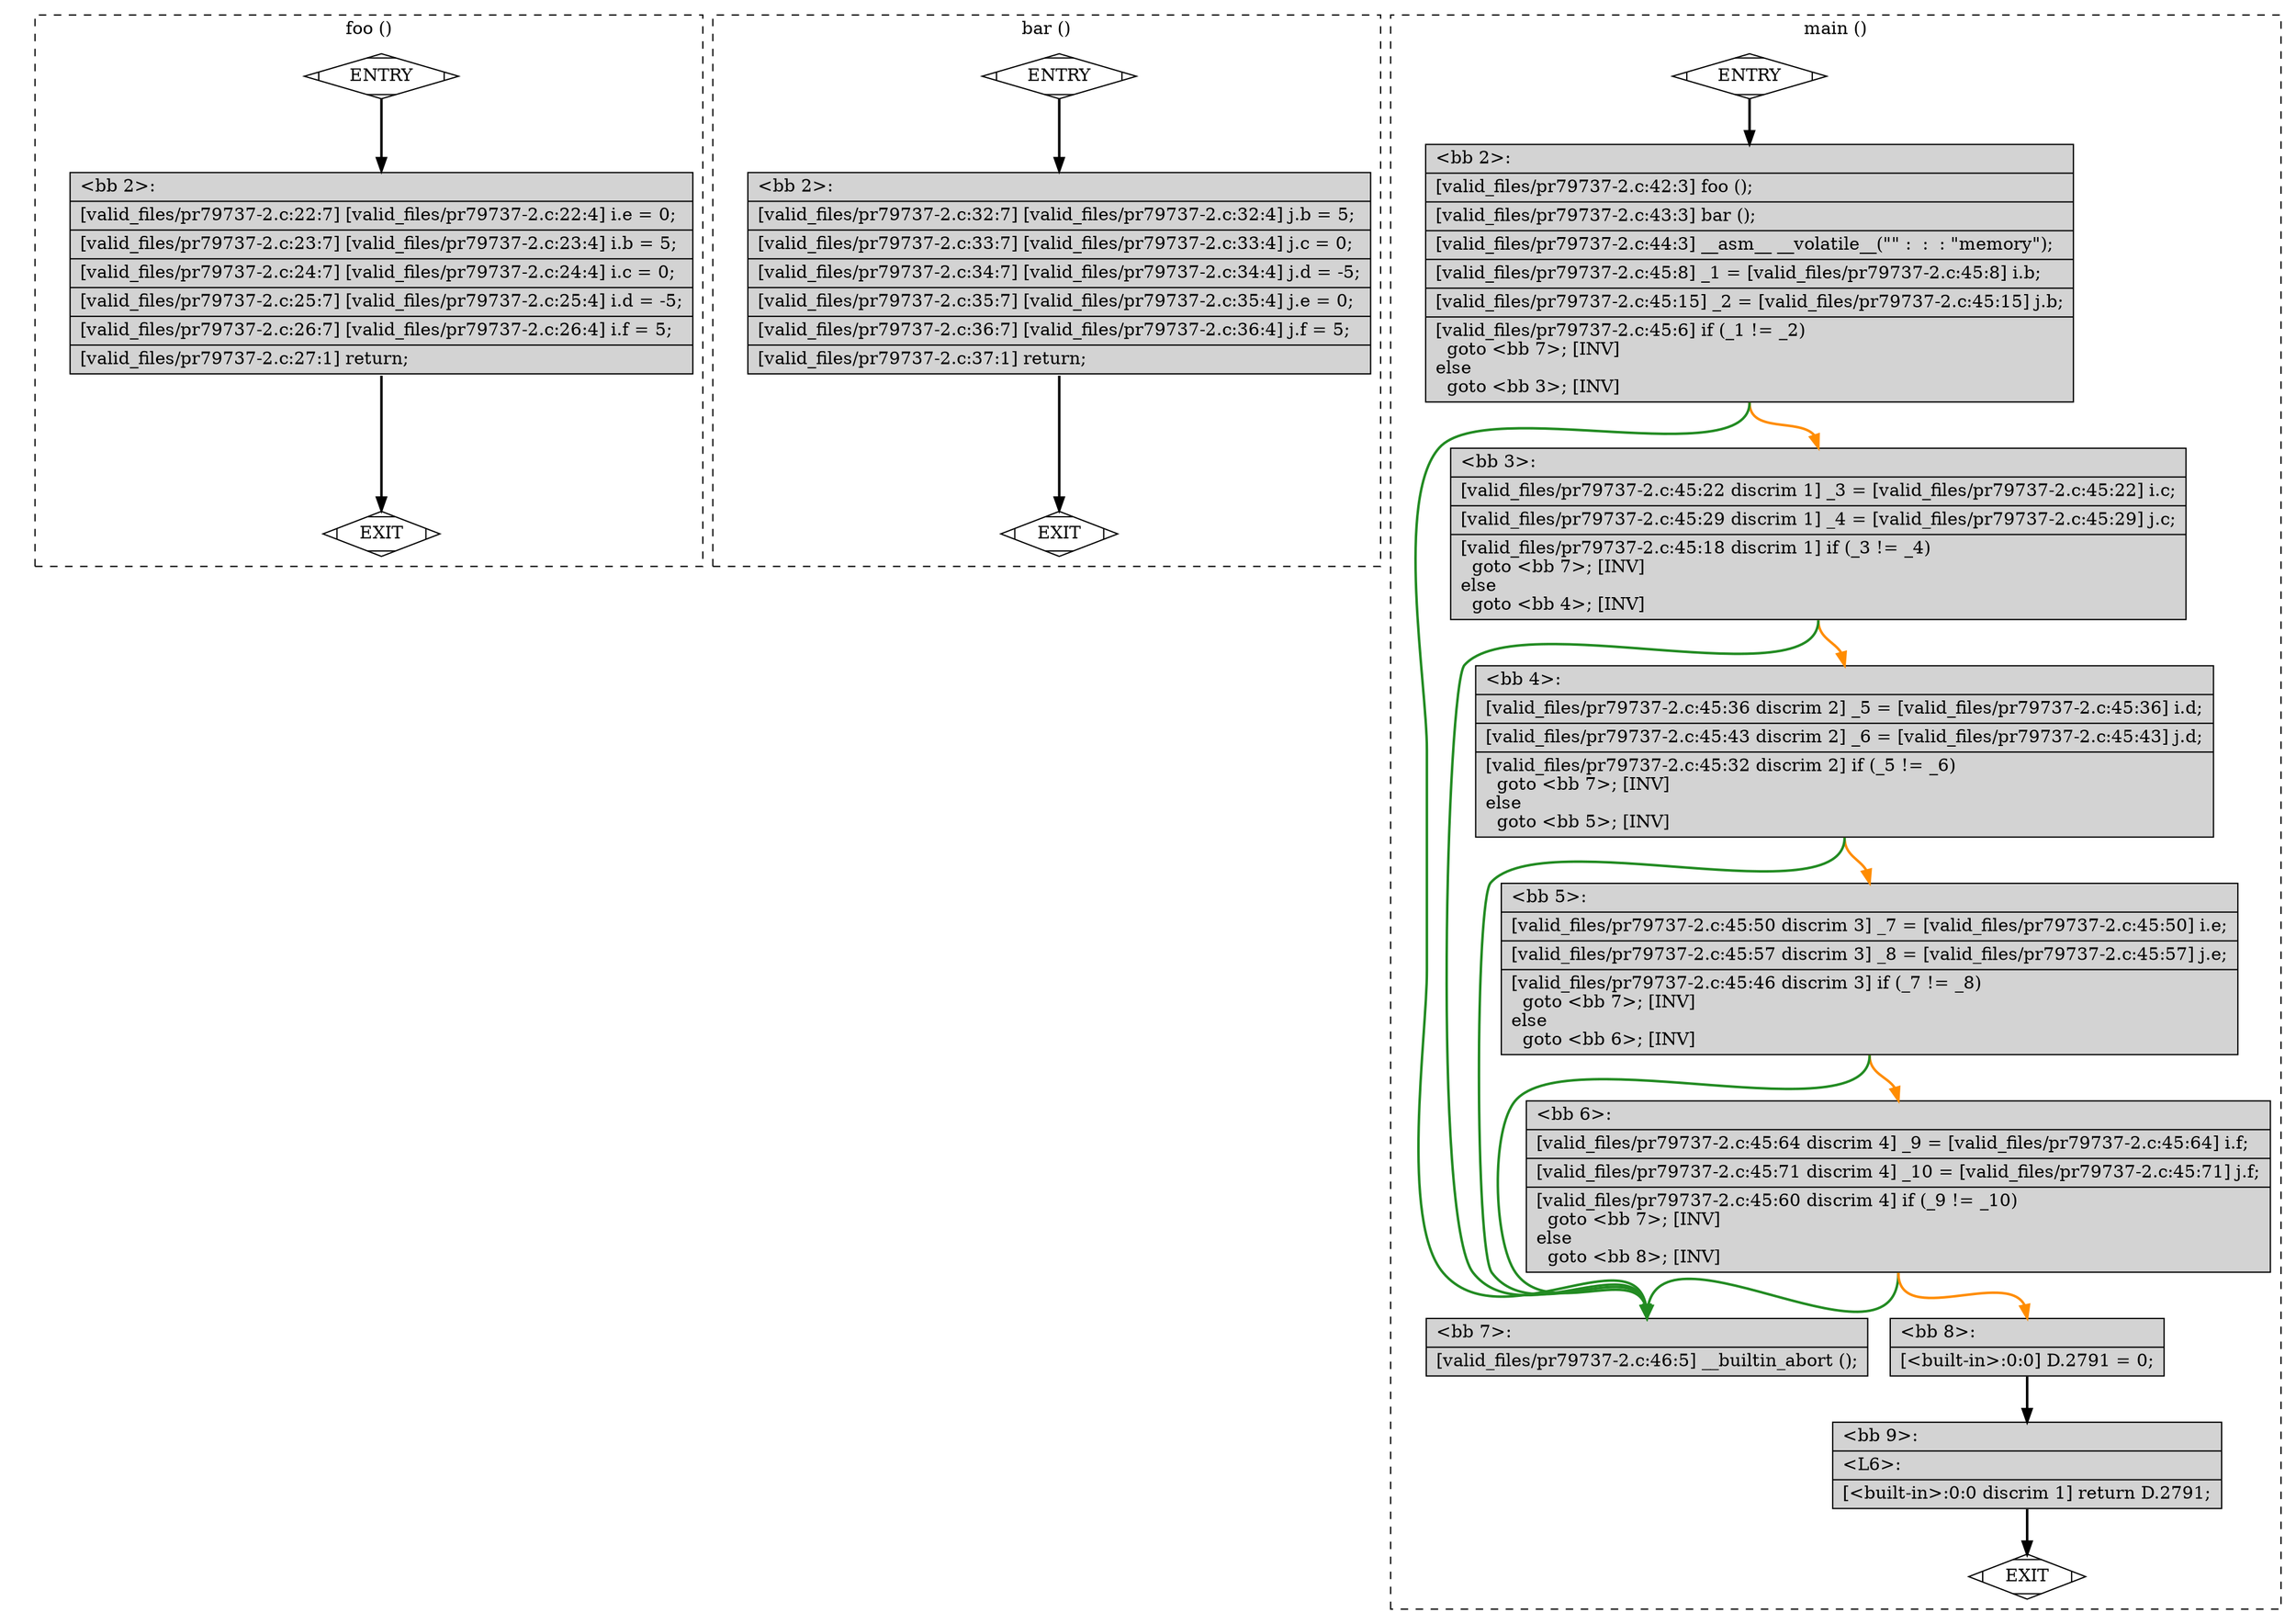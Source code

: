 digraph "a-pr79737-2.c.015t.cfg" {
overlap=false;
subgraph "cluster_foo" {
	style="dashed";
	color="black";
	label="foo ()";
	fn_0_basic_block_0 [shape=Mdiamond,style=filled,fillcolor=white,label="ENTRY"];

	fn_0_basic_block_1 [shape=Mdiamond,style=filled,fillcolor=white,label="EXIT"];

	fn_0_basic_block_2 [shape=record,style=filled,fillcolor=lightgrey,label="{\<bb\ 2\>:\l\
|[valid_files/pr79737-2.c:22:7]\ [valid_files/pr79737-2.c:22:4]\ i.e\ =\ 0;\l\
|[valid_files/pr79737-2.c:23:7]\ [valid_files/pr79737-2.c:23:4]\ i.b\ =\ 5;\l\
|[valid_files/pr79737-2.c:24:7]\ [valid_files/pr79737-2.c:24:4]\ i.c\ =\ 0;\l\
|[valid_files/pr79737-2.c:25:7]\ [valid_files/pr79737-2.c:25:4]\ i.d\ =\ -5;\l\
|[valid_files/pr79737-2.c:26:7]\ [valid_files/pr79737-2.c:26:4]\ i.f\ =\ 5;\l\
|[valid_files/pr79737-2.c:27:1]\ return;\l\
}"];

	fn_0_basic_block_0:s -> fn_0_basic_block_2:n [style="solid,bold",color=black,weight=100,constraint=true];
	fn_0_basic_block_2:s -> fn_0_basic_block_1:n [style="solid,bold",color=black,weight=10,constraint=true];
	fn_0_basic_block_0:s -> fn_0_basic_block_1:n [style="invis",constraint=true];
}
subgraph "cluster_bar" {
	style="dashed";
	color="black";
	label="bar ()";
	fn_1_basic_block_0 [shape=Mdiamond,style=filled,fillcolor=white,label="ENTRY"];

	fn_1_basic_block_1 [shape=Mdiamond,style=filled,fillcolor=white,label="EXIT"];

	fn_1_basic_block_2 [shape=record,style=filled,fillcolor=lightgrey,label="{\<bb\ 2\>:\l\
|[valid_files/pr79737-2.c:32:7]\ [valid_files/pr79737-2.c:32:4]\ j.b\ =\ 5;\l\
|[valid_files/pr79737-2.c:33:7]\ [valid_files/pr79737-2.c:33:4]\ j.c\ =\ 0;\l\
|[valid_files/pr79737-2.c:34:7]\ [valid_files/pr79737-2.c:34:4]\ j.d\ =\ -5;\l\
|[valid_files/pr79737-2.c:35:7]\ [valid_files/pr79737-2.c:35:4]\ j.e\ =\ 0;\l\
|[valid_files/pr79737-2.c:36:7]\ [valid_files/pr79737-2.c:36:4]\ j.f\ =\ 5;\l\
|[valid_files/pr79737-2.c:37:1]\ return;\l\
}"];

	fn_1_basic_block_0:s -> fn_1_basic_block_2:n [style="solid,bold",color=black,weight=100,constraint=true];
	fn_1_basic_block_2:s -> fn_1_basic_block_1:n [style="solid,bold",color=black,weight=10,constraint=true];
	fn_1_basic_block_0:s -> fn_1_basic_block_1:n [style="invis",constraint=true];
}
subgraph "cluster_main" {
	style="dashed";
	color="black";
	label="main ()";
	fn_2_basic_block_0 [shape=Mdiamond,style=filled,fillcolor=white,label="ENTRY"];

	fn_2_basic_block_1 [shape=Mdiamond,style=filled,fillcolor=white,label="EXIT"];

	fn_2_basic_block_2 [shape=record,style=filled,fillcolor=lightgrey,label="{\<bb\ 2\>:\l\
|[valid_files/pr79737-2.c:42:3]\ foo\ ();\l\
|[valid_files/pr79737-2.c:43:3]\ bar\ ();\l\
|[valid_files/pr79737-2.c:44:3]\ __asm__\ __volatile__(\"\"\ :\ \ :\ \ :\ \"memory\");\l\
|[valid_files/pr79737-2.c:45:8]\ _1\ =\ [valid_files/pr79737-2.c:45:8]\ i.b;\l\
|[valid_files/pr79737-2.c:45:15]\ _2\ =\ [valid_files/pr79737-2.c:45:15]\ j.b;\l\
|[valid_files/pr79737-2.c:45:6]\ if\ (_1\ !=\ _2)\l\
\ \ goto\ \<bb\ 7\>;\ [INV]\l\
else\l\
\ \ goto\ \<bb\ 3\>;\ [INV]\l\
}"];

	fn_2_basic_block_3 [shape=record,style=filled,fillcolor=lightgrey,label="{\<bb\ 3\>:\l\
|[valid_files/pr79737-2.c:45:22\ discrim\ 1]\ _3\ =\ [valid_files/pr79737-2.c:45:22]\ i.c;\l\
|[valid_files/pr79737-2.c:45:29\ discrim\ 1]\ _4\ =\ [valid_files/pr79737-2.c:45:29]\ j.c;\l\
|[valid_files/pr79737-2.c:45:18\ discrim\ 1]\ if\ (_3\ !=\ _4)\l\
\ \ goto\ \<bb\ 7\>;\ [INV]\l\
else\l\
\ \ goto\ \<bb\ 4\>;\ [INV]\l\
}"];

	fn_2_basic_block_4 [shape=record,style=filled,fillcolor=lightgrey,label="{\<bb\ 4\>:\l\
|[valid_files/pr79737-2.c:45:36\ discrim\ 2]\ _5\ =\ [valid_files/pr79737-2.c:45:36]\ i.d;\l\
|[valid_files/pr79737-2.c:45:43\ discrim\ 2]\ _6\ =\ [valid_files/pr79737-2.c:45:43]\ j.d;\l\
|[valid_files/pr79737-2.c:45:32\ discrim\ 2]\ if\ (_5\ !=\ _6)\l\
\ \ goto\ \<bb\ 7\>;\ [INV]\l\
else\l\
\ \ goto\ \<bb\ 5\>;\ [INV]\l\
}"];

	fn_2_basic_block_5 [shape=record,style=filled,fillcolor=lightgrey,label="{\<bb\ 5\>:\l\
|[valid_files/pr79737-2.c:45:50\ discrim\ 3]\ _7\ =\ [valid_files/pr79737-2.c:45:50]\ i.e;\l\
|[valid_files/pr79737-2.c:45:57\ discrim\ 3]\ _8\ =\ [valid_files/pr79737-2.c:45:57]\ j.e;\l\
|[valid_files/pr79737-2.c:45:46\ discrim\ 3]\ if\ (_7\ !=\ _8)\l\
\ \ goto\ \<bb\ 7\>;\ [INV]\l\
else\l\
\ \ goto\ \<bb\ 6\>;\ [INV]\l\
}"];

	fn_2_basic_block_6 [shape=record,style=filled,fillcolor=lightgrey,label="{\<bb\ 6\>:\l\
|[valid_files/pr79737-2.c:45:64\ discrim\ 4]\ _9\ =\ [valid_files/pr79737-2.c:45:64]\ i.f;\l\
|[valid_files/pr79737-2.c:45:71\ discrim\ 4]\ _10\ =\ [valid_files/pr79737-2.c:45:71]\ j.f;\l\
|[valid_files/pr79737-2.c:45:60\ discrim\ 4]\ if\ (_9\ !=\ _10)\l\
\ \ goto\ \<bb\ 7\>;\ [INV]\l\
else\l\
\ \ goto\ \<bb\ 8\>;\ [INV]\l\
}"];

	fn_2_basic_block_7 [shape=record,style=filled,fillcolor=lightgrey,label="{\<bb\ 7\>:\l\
|[valid_files/pr79737-2.c:46:5]\ __builtin_abort\ ();\l\
}"];

	fn_2_basic_block_8 [shape=record,style=filled,fillcolor=lightgrey,label="{\<bb\ 8\>:\l\
|[\<built-in\>:0:0]\ D.2791\ =\ 0;\l\
}"];

	fn_2_basic_block_9 [shape=record,style=filled,fillcolor=lightgrey,label="{\<bb\ 9\>:\l\
|\<L6\>:\l\
|[\<built-in\>:0:0\ discrim\ 1]\ return\ D.2791;\l\
}"];

	fn_2_basic_block_0:s -> fn_2_basic_block_2:n [style="solid,bold",color=black,weight=100,constraint=true];
	fn_2_basic_block_2:s -> fn_2_basic_block_7:n [style="solid,bold",color=forestgreen,weight=10,constraint=true];
	fn_2_basic_block_2:s -> fn_2_basic_block_3:n [style="solid,bold",color=darkorange,weight=10,constraint=true];
	fn_2_basic_block_3:s -> fn_2_basic_block_7:n [style="solid,bold",color=forestgreen,weight=10,constraint=true];
	fn_2_basic_block_3:s -> fn_2_basic_block_4:n [style="solid,bold",color=darkorange,weight=10,constraint=true];
	fn_2_basic_block_4:s -> fn_2_basic_block_7:n [style="solid,bold",color=forestgreen,weight=10,constraint=true];
	fn_2_basic_block_4:s -> fn_2_basic_block_5:n [style="solid,bold",color=darkorange,weight=10,constraint=true];
	fn_2_basic_block_5:s -> fn_2_basic_block_7:n [style="solid,bold",color=forestgreen,weight=10,constraint=true];
	fn_2_basic_block_5:s -> fn_2_basic_block_6:n [style="solid,bold",color=darkorange,weight=10,constraint=true];
	fn_2_basic_block_6:s -> fn_2_basic_block_7:n [style="solid,bold",color=forestgreen,weight=10,constraint=true];
	fn_2_basic_block_6:s -> fn_2_basic_block_8:n [style="solid,bold",color=darkorange,weight=10,constraint=true];
	fn_2_basic_block_8:s -> fn_2_basic_block_9:n [style="solid,bold",color=black,weight=100,constraint=true];
	fn_2_basic_block_9:s -> fn_2_basic_block_1:n [style="solid,bold",color=black,weight=10,constraint=true];
	fn_2_basic_block_0:s -> fn_2_basic_block_1:n [style="invis",constraint=true];
}
}
